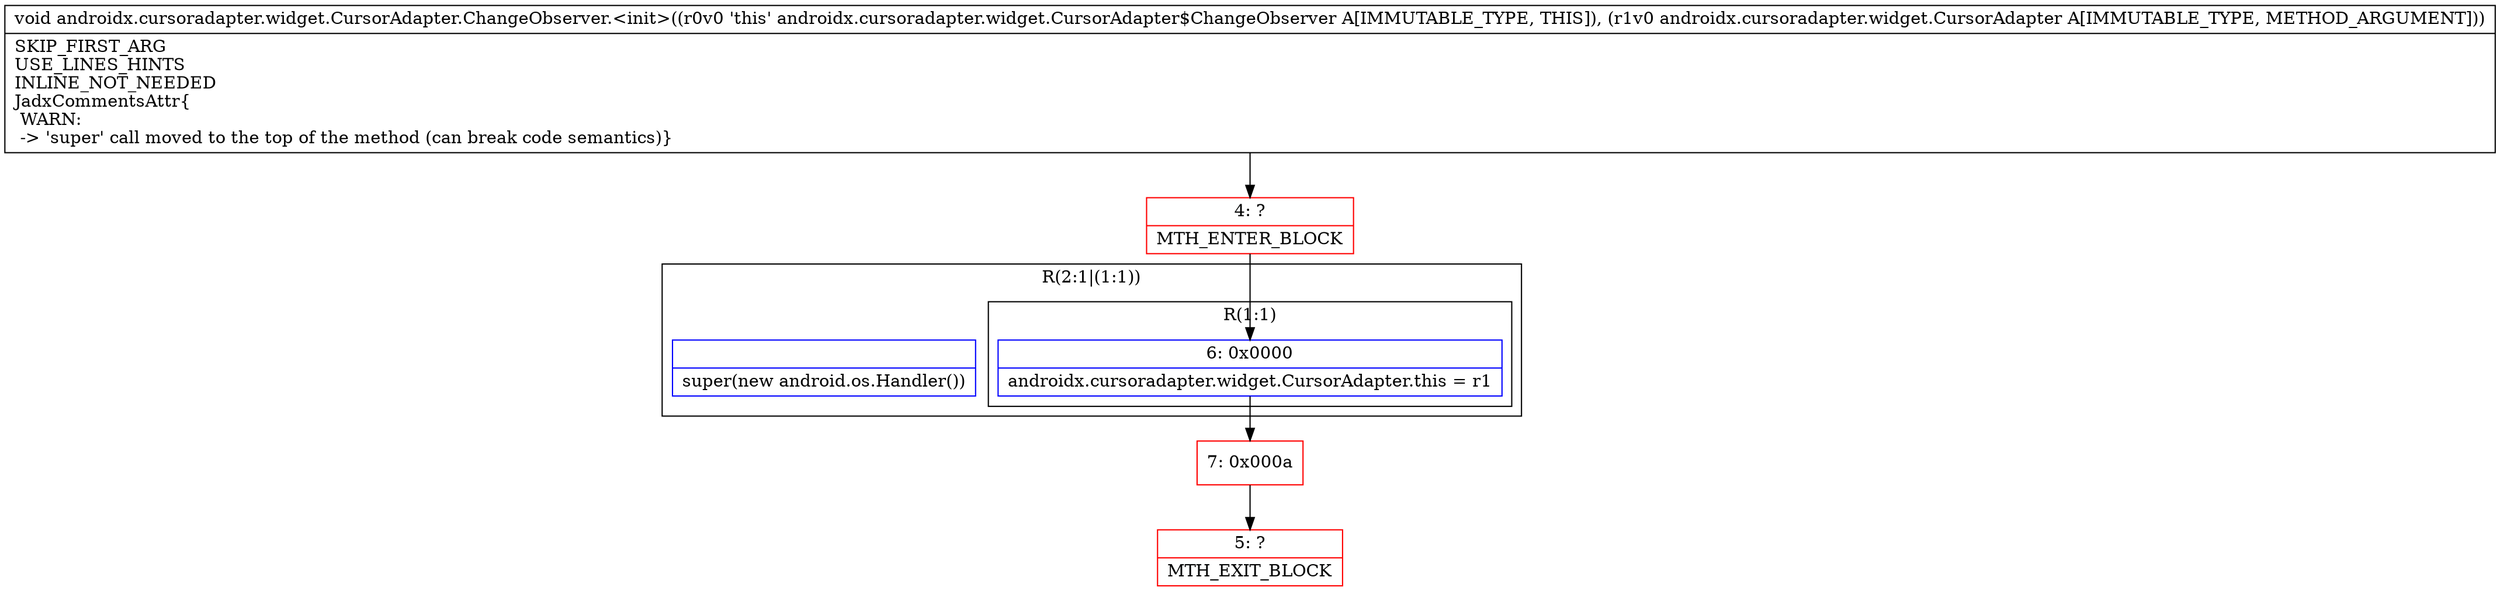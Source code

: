 digraph "CFG forandroidx.cursoradapter.widget.CursorAdapter.ChangeObserver.\<init\>(Landroidx\/cursoradapter\/widget\/CursorAdapter;)V" {
subgraph cluster_Region_564585000 {
label = "R(2:1|(1:1))";
node [shape=record,color=blue];
Node_InsnContainer_957297909 [shape=record,label="{|super(new android.os.Handler())\l}"];
subgraph cluster_Region_1180142681 {
label = "R(1:1)";
node [shape=record,color=blue];
Node_6 [shape=record,label="{6\:\ 0x0000|androidx.cursoradapter.widget.CursorAdapter.this = r1\l}"];
}
}
Node_4 [shape=record,color=red,label="{4\:\ ?|MTH_ENTER_BLOCK\l}"];
Node_7 [shape=record,color=red,label="{7\:\ 0x000a}"];
Node_5 [shape=record,color=red,label="{5\:\ ?|MTH_EXIT_BLOCK\l}"];
MethodNode[shape=record,label="{void androidx.cursoradapter.widget.CursorAdapter.ChangeObserver.\<init\>((r0v0 'this' androidx.cursoradapter.widget.CursorAdapter$ChangeObserver A[IMMUTABLE_TYPE, THIS]), (r1v0 androidx.cursoradapter.widget.CursorAdapter A[IMMUTABLE_TYPE, METHOD_ARGUMENT]))  | SKIP_FIRST_ARG\lUSE_LINES_HINTS\lINLINE_NOT_NEEDED\lJadxCommentsAttr\{\l WARN: \l \-\> 'super' call moved to the top of the method (can break code semantics)\}\l}"];
MethodNode -> Node_4;Node_6 -> Node_7;
Node_4 -> Node_6;
Node_7 -> Node_5;
}

